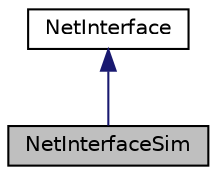 digraph "NetInterfaceSim"
{
 // INTERACTIVE_SVG=YES
  edge [fontname="Helvetica",fontsize="10",labelfontname="Helvetica",labelfontsize="10"];
  node [fontname="Helvetica",fontsize="10",shape=record];
  Node0 [label="NetInterfaceSim",height=0.2,width=0.4,color="black", fillcolor="grey75", style="filled", fontcolor="black"];
  Node1 -> Node0 [dir="back",color="midnightblue",fontsize="10",style="solid",fontname="Helvetica"];
  Node1 [label="NetInterface",height=0.2,width=0.4,color="black", fillcolor="white", style="filled",URL="$d8/d66/class_net_interface.html",tooltip="Interface to the client. "];
}
